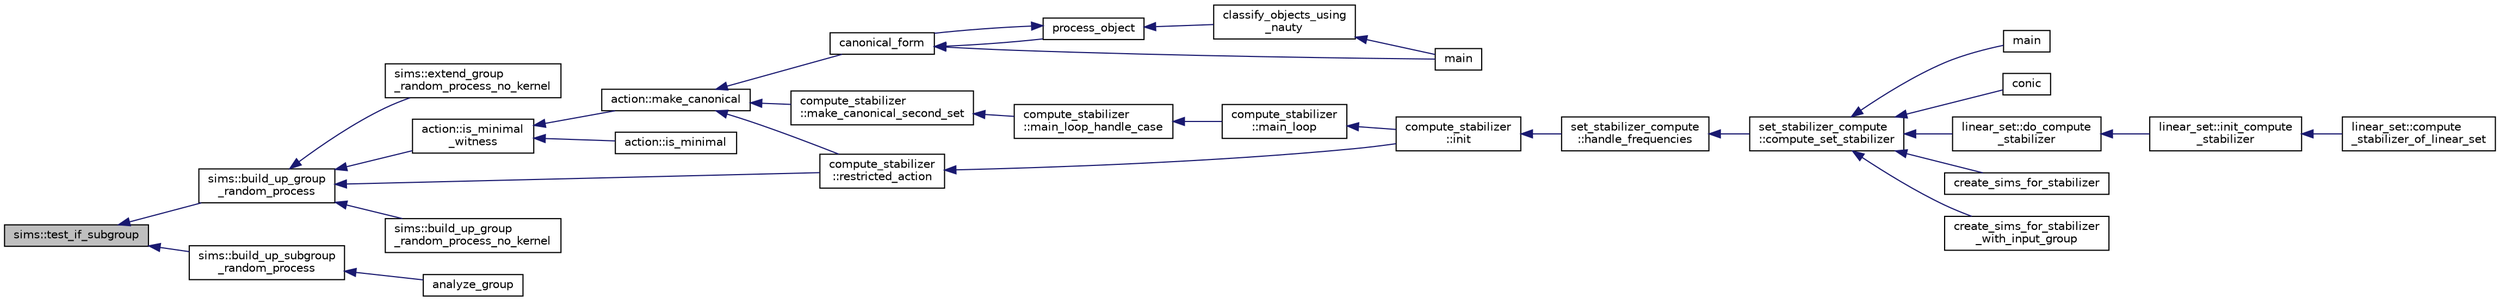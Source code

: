 digraph "sims::test_if_subgroup"
{
  edge [fontname="Helvetica",fontsize="10",labelfontname="Helvetica",labelfontsize="10"];
  node [fontname="Helvetica",fontsize="10",shape=record];
  rankdir="LR";
  Node11086 [label="sims::test_if_subgroup",height=0.2,width=0.4,color="black", fillcolor="grey75", style="filled", fontcolor="black"];
  Node11086 -> Node11087 [dir="back",color="midnightblue",fontsize="10",style="solid",fontname="Helvetica"];
  Node11087 [label="sims::build_up_group\l_random_process",height=0.2,width=0.4,color="black", fillcolor="white", style="filled",URL="$d9/df3/classsims.html#afde54d656304b5a92459615f2690ea64"];
  Node11087 -> Node11088 [dir="back",color="midnightblue",fontsize="10",style="solid",fontname="Helvetica"];
  Node11088 [label="action::is_minimal\l_witness",height=0.2,width=0.4,color="black", fillcolor="white", style="filled",URL="$d2/d86/classaction.html#aabf5ea4227f124eac2badc5d5225e220"];
  Node11088 -> Node11089 [dir="back",color="midnightblue",fontsize="10",style="solid",fontname="Helvetica"];
  Node11089 [label="action::is_minimal",height=0.2,width=0.4,color="black", fillcolor="white", style="filled",URL="$d2/d86/classaction.html#a1905e4012d6352a0337f6ee25ef3a875"];
  Node11088 -> Node11090 [dir="back",color="midnightblue",fontsize="10",style="solid",fontname="Helvetica"];
  Node11090 [label="action::make_canonical",height=0.2,width=0.4,color="black", fillcolor="white", style="filled",URL="$d2/d86/classaction.html#ae20ff0b8d092d2eddf9b661fb8821fd2"];
  Node11090 -> Node11091 [dir="back",color="midnightblue",fontsize="10",style="solid",fontname="Helvetica"];
  Node11091 [label="canonical_form",height=0.2,width=0.4,color="black", fillcolor="white", style="filled",URL="$d0/de6/projective__space__main_8_c.html#a5f0f6b71cd402c5b41240c420e533e60"];
  Node11091 -> Node11092 [dir="back",color="midnightblue",fontsize="10",style="solid",fontname="Helvetica"];
  Node11092 [label="main",height=0.2,width=0.4,color="black", fillcolor="white", style="filled",URL="$d0/de6/projective__space__main_8_c.html#a3c04138a5bfe5d72780bb7e82a18e627"];
  Node11091 -> Node11093 [dir="back",color="midnightblue",fontsize="10",style="solid",fontname="Helvetica"];
  Node11093 [label="process_object",height=0.2,width=0.4,color="black", fillcolor="white", style="filled",URL="$d0/de6/projective__space__main_8_c.html#a63a6b06bd2a9a9c50ed710271f4d5530"];
  Node11093 -> Node11091 [dir="back",color="midnightblue",fontsize="10",style="solid",fontname="Helvetica"];
  Node11093 -> Node11094 [dir="back",color="midnightblue",fontsize="10",style="solid",fontname="Helvetica"];
  Node11094 [label="classify_objects_using\l_nauty",height=0.2,width=0.4,color="black", fillcolor="white", style="filled",URL="$d0/de6/projective__space__main_8_c.html#a32275eacc4bdda93b2b34c2a9217a088"];
  Node11094 -> Node11092 [dir="back",color="midnightblue",fontsize="10",style="solid",fontname="Helvetica"];
  Node11090 -> Node11095 [dir="back",color="midnightblue",fontsize="10",style="solid",fontname="Helvetica"];
  Node11095 [label="compute_stabilizer\l::restricted_action",height=0.2,width=0.4,color="black", fillcolor="white", style="filled",URL="$d8/d30/classcompute__stabilizer.html#a895df470da0ac14f812c3c4b6f2280b9"];
  Node11095 -> Node11096 [dir="back",color="midnightblue",fontsize="10",style="solid",fontname="Helvetica"];
  Node11096 [label="compute_stabilizer\l::init",height=0.2,width=0.4,color="black", fillcolor="white", style="filled",URL="$d8/d30/classcompute__stabilizer.html#a36a1729430f317a65559220a8206a7d7"];
  Node11096 -> Node11097 [dir="back",color="midnightblue",fontsize="10",style="solid",fontname="Helvetica"];
  Node11097 [label="set_stabilizer_compute\l::handle_frequencies",height=0.2,width=0.4,color="black", fillcolor="white", style="filled",URL="$d8/dc6/classset__stabilizer__compute.html#a247c31bc3f19f22dadbfd7607cbaaa78"];
  Node11097 -> Node11098 [dir="back",color="midnightblue",fontsize="10",style="solid",fontname="Helvetica"];
  Node11098 [label="set_stabilizer_compute\l::compute_set_stabilizer",height=0.2,width=0.4,color="black", fillcolor="white", style="filled",URL="$d8/dc6/classset__stabilizer__compute.html#ad4f92074322e98c7cd0ed5d4f8486b76"];
  Node11098 -> Node11099 [dir="back",color="midnightblue",fontsize="10",style="solid",fontname="Helvetica"];
  Node11099 [label="main",height=0.2,width=0.4,color="black", fillcolor="white", style="filled",URL="$db/d67/test__hyperoval_8_c.html#a3c04138a5bfe5d72780bb7e82a18e627"];
  Node11098 -> Node11100 [dir="back",color="midnightblue",fontsize="10",style="solid",fontname="Helvetica"];
  Node11100 [label="conic",height=0.2,width=0.4,color="black", fillcolor="white", style="filled",URL="$d4/de8/conic_8_c.html#a96def9474b981a9d5831a9b48d85d652"];
  Node11098 -> Node11101 [dir="back",color="midnightblue",fontsize="10",style="solid",fontname="Helvetica"];
  Node11101 [label="linear_set::do_compute\l_stabilizer",height=0.2,width=0.4,color="black", fillcolor="white", style="filled",URL="$dd/d86/classlinear__set.html#ae8f58ded28fb5370f4459cca42b7463b"];
  Node11101 -> Node11102 [dir="back",color="midnightblue",fontsize="10",style="solid",fontname="Helvetica"];
  Node11102 [label="linear_set::init_compute\l_stabilizer",height=0.2,width=0.4,color="black", fillcolor="white", style="filled",URL="$dd/d86/classlinear__set.html#a0cc3eaec1896fdc977b62e94623b055b"];
  Node11102 -> Node11103 [dir="back",color="midnightblue",fontsize="10",style="solid",fontname="Helvetica"];
  Node11103 [label="linear_set::compute\l_stabilizer_of_linear_set",height=0.2,width=0.4,color="black", fillcolor="white", style="filled",URL="$dd/d86/classlinear__set.html#a098a133edfbaae0fd347a69c50bdbee2"];
  Node11098 -> Node11104 [dir="back",color="midnightblue",fontsize="10",style="solid",fontname="Helvetica"];
  Node11104 [label="create_sims_for_stabilizer",height=0.2,width=0.4,color="black", fillcolor="white", style="filled",URL="$d0/d76/tl__algebra__and__number__theory_8h.html#af2c67d225072549409be710ac3cd30f8"];
  Node11098 -> Node11105 [dir="back",color="midnightblue",fontsize="10",style="solid",fontname="Helvetica"];
  Node11105 [label="create_sims_for_stabilizer\l_with_input_group",height=0.2,width=0.4,color="black", fillcolor="white", style="filled",URL="$d0/d76/tl__algebra__and__number__theory_8h.html#af5482567a8d6ba5c2fe593bf6f7f9a0f"];
  Node11090 -> Node11106 [dir="back",color="midnightblue",fontsize="10",style="solid",fontname="Helvetica"];
  Node11106 [label="compute_stabilizer\l::make_canonical_second_set",height=0.2,width=0.4,color="black", fillcolor="white", style="filled",URL="$d8/d30/classcompute__stabilizer.html#aa33f9b1e4823afd5196eec36d3082084"];
  Node11106 -> Node11107 [dir="back",color="midnightblue",fontsize="10",style="solid",fontname="Helvetica"];
  Node11107 [label="compute_stabilizer\l::main_loop_handle_case",height=0.2,width=0.4,color="black", fillcolor="white", style="filled",URL="$d8/d30/classcompute__stabilizer.html#a040fb5c6ad50133c5a16a35ed5b2ecc4"];
  Node11107 -> Node11108 [dir="back",color="midnightblue",fontsize="10",style="solid",fontname="Helvetica"];
  Node11108 [label="compute_stabilizer\l::main_loop",height=0.2,width=0.4,color="black", fillcolor="white", style="filled",URL="$d8/d30/classcompute__stabilizer.html#ae8615a28e0494704450689b6ea0b7ca2"];
  Node11108 -> Node11096 [dir="back",color="midnightblue",fontsize="10",style="solid",fontname="Helvetica"];
  Node11087 -> Node11109 [dir="back",color="midnightblue",fontsize="10",style="solid",fontname="Helvetica"];
  Node11109 [label="sims::build_up_group\l_random_process_no_kernel",height=0.2,width=0.4,color="black", fillcolor="white", style="filled",URL="$d9/df3/classsims.html#a33747471a3e1ebdee59aff4edde62669"];
  Node11087 -> Node11110 [dir="back",color="midnightblue",fontsize="10",style="solid",fontname="Helvetica"];
  Node11110 [label="sims::extend_group\l_random_process_no_kernel",height=0.2,width=0.4,color="black", fillcolor="white", style="filled",URL="$d9/df3/classsims.html#a20958fd83e43b33c009e873b9df2fa11"];
  Node11087 -> Node11095 [dir="back",color="midnightblue",fontsize="10",style="solid",fontname="Helvetica"];
  Node11086 -> Node11111 [dir="back",color="midnightblue",fontsize="10",style="solid",fontname="Helvetica"];
  Node11111 [label="sims::build_up_subgroup\l_random_process",height=0.2,width=0.4,color="black", fillcolor="white", style="filled",URL="$d9/df3/classsims.html#abd2e45239922c514c61c6ac523b72af0"];
  Node11111 -> Node11112 [dir="back",color="midnightblue",fontsize="10",style="solid",fontname="Helvetica"];
  Node11112 [label="analyze_group",height=0.2,width=0.4,color="black", fillcolor="white", style="filled",URL="$d0/d76/tl__algebra__and__number__theory_8h.html#acc445ef9d19e7fe78fbe1a057328958e"];
}
